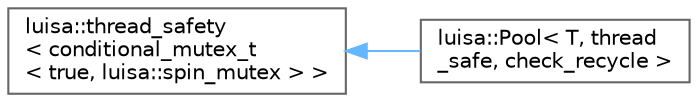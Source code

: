 digraph "类继承关系图"
{
 // LATEX_PDF_SIZE
  bgcolor="transparent";
  edge [fontname=Helvetica,fontsize=10,labelfontname=Helvetica,labelfontsize=10];
  node [fontname=Helvetica,fontsize=10,shape=box,height=0.2,width=0.4];
  rankdir="LR";
  Node0 [id="Node000000",label="luisa::thread_safety\l\< conditional_mutex_t\l\< true, luisa::spin_mutex \> \>",height=0.2,width=0.4,color="grey40", fillcolor="white", style="filled",URL="$classluisa_1_1thread__safety.html",tooltip=" "];
  Node0 -> Node1 [id="edge1447_Node000000_Node000001",dir="back",color="steelblue1",style="solid",tooltip=" "];
  Node1 [id="Node000001",label="luisa::Pool\< T, thread\l_safe, check_recycle \>",height=0.2,width=0.4,color="grey40", fillcolor="white", style="filled",URL="$classluisa_1_1_pool.html",tooltip="Pool class"];
}
